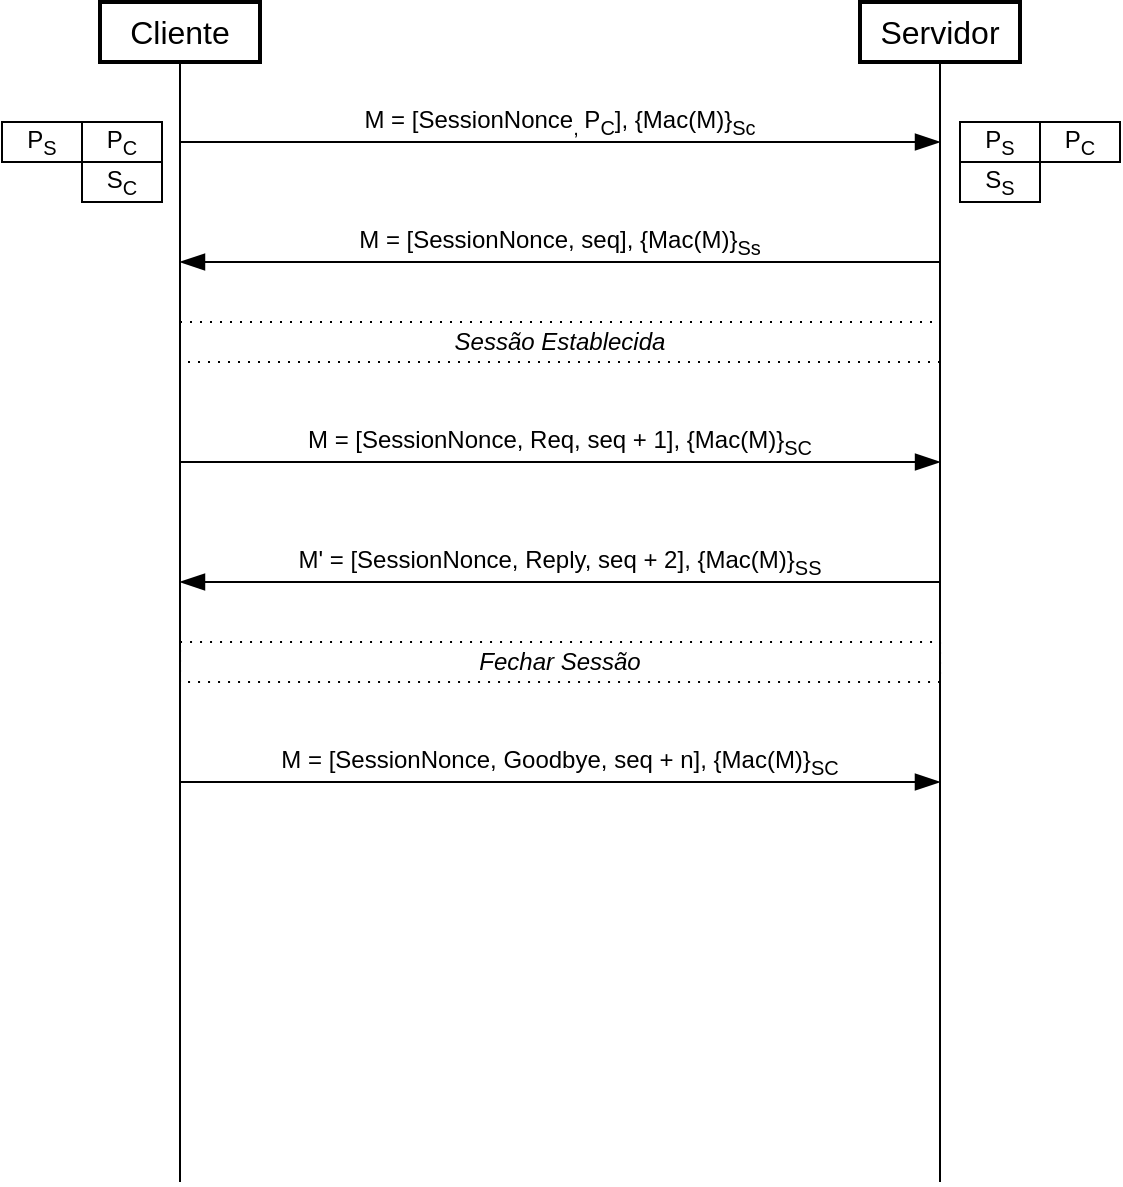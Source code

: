 <mxfile version="12.9.6" type="device"><diagram id="vlnHwCTSwjLizQ95cQI6" name="Page-1"><mxGraphModel dx="789" dy="418" grid="0" gridSize="10" guides="0" tooltips="1" connect="1" arrows="1" fold="1" page="1" pageScale="1" pageWidth="850" pageHeight="1100" math="0" shadow="0"><root><mxCell id="0"/><mxCell id="1" parent="0"/><mxCell id="6i3elXzNJEvNFYUqDO2z-3" value="" style="endArrow=none;html=1;entryX=0.5;entryY=1;entryDx=0;entryDy=0;endFill=0;strokeWidth=1;targetPerimeterSpacing=0;endSize=10;" parent="1" edge="1"><mxGeometry width="50" height="50" relative="1" as="geometry"><mxPoint x="160" y="880" as="sourcePoint"/><mxPoint x="160" y="320" as="targetPoint"/></mxGeometry></mxCell><mxCell id="6i3elXzNJEvNFYUqDO2z-4" value="" style="endArrow=none;html=1;entryX=0.5;entryY=1;entryDx=0;entryDy=0;endFill=0;strokeWidth=1;targetPerimeterSpacing=0;endSize=10;" parent="1" edge="1"><mxGeometry width="50" height="50" relative="1" as="geometry"><mxPoint x="540" y="880" as="sourcePoint"/><mxPoint x="540" y="320" as="targetPoint"/></mxGeometry></mxCell><mxCell id="6i3elXzNJEvNFYUqDO2z-5" value="P&lt;sub&gt;S&lt;/sub&gt;" style="text;html=1;strokeColor=#000000;fillColor=none;align=center;verticalAlign=middle;whiteSpace=wrap;rounded=0;" parent="1" vertex="1"><mxGeometry x="550" y="350" width="40" height="20" as="geometry"/></mxCell><mxCell id="6i3elXzNJEvNFYUqDO2z-7" value="P&lt;sub&gt;C&lt;/sub&gt;" style="text;html=1;strokeColor=#000000;fillColor=none;align=center;verticalAlign=middle;whiteSpace=wrap;rounded=0;" parent="1" vertex="1"><mxGeometry x="590" y="350" width="40" height="20" as="geometry"/></mxCell><mxCell id="6i3elXzNJEvNFYUqDO2z-8" value="P&lt;sub&gt;S&lt;/sub&gt;" style="text;html=1;strokeColor=#000000;fillColor=none;align=center;verticalAlign=middle;whiteSpace=wrap;rounded=0;" parent="1" vertex="1"><mxGeometry x="71" y="350" width="40" height="20" as="geometry"/></mxCell><mxCell id="6i3elXzNJEvNFYUqDO2z-9" value="P&lt;sub&gt;C&lt;/sub&gt;" style="text;html=1;strokeColor=#000000;fillColor=none;align=center;verticalAlign=middle;whiteSpace=wrap;rounded=0;" parent="1" vertex="1"><mxGeometry x="111" y="350" width="40" height="20" as="geometry"/></mxCell><mxCell id="6i3elXzNJEvNFYUqDO2z-10" value="S&lt;sub&gt;C&lt;/sub&gt;" style="text;html=1;strokeColor=#000000;fillColor=none;align=center;verticalAlign=middle;whiteSpace=wrap;rounded=0;" parent="1" vertex="1"><mxGeometry x="111" y="370" width="40" height="20" as="geometry"/></mxCell><mxCell id="6i3elXzNJEvNFYUqDO2z-11" value="S&lt;sub&gt;S&lt;/sub&gt;" style="text;html=1;strokeColor=#000000;fillColor=none;align=center;verticalAlign=middle;whiteSpace=wrap;rounded=0;" parent="1" vertex="1"><mxGeometry x="550" y="370" width="40" height="20" as="geometry"/></mxCell><mxCell id="6i3elXzNJEvNFYUqDO2z-12" value="" style="endArrow=blockThin;html=1;entryX=1;entryY=1;entryDx=0;entryDy=0;endFill=1;strokeWidth=1;targetPerimeterSpacing=0;endSize=10;" parent="1" edge="1" target="P5Y6xQkYIX_ayvG6Gcqc-6"><mxGeometry width="50" height="50" relative="1" as="geometry"><mxPoint x="160" y="360" as="sourcePoint"/><mxPoint x="640" y="360" as="targetPoint"/></mxGeometry></mxCell><mxCell id="6i3elXzNJEvNFYUqDO2z-13" value="" style="endArrow=blockThin;html=1;endFill=1;strokeWidth=1;targetPerimeterSpacing=0;endSize=10;" parent="1" edge="1"><mxGeometry width="50" height="50" relative="1" as="geometry"><mxPoint x="540" y="420" as="sourcePoint"/><mxPoint x="160" y="420" as="targetPoint"/></mxGeometry></mxCell><mxCell id="6i3elXzNJEvNFYUqDO2z-16" value="" style="endArrow=blockThin;html=1;entryX=1;entryY=1;entryDx=0;entryDy=0;endFill=1;strokeWidth=1;targetPerimeterSpacing=0;endSize=10;" parent="1" edge="1" target="P5Y6xQkYIX_ayvG6Gcqc-47"><mxGeometry width="50" height="50" relative="1" as="geometry"><mxPoint x="159.98" y="520" as="sourcePoint"/><mxPoint x="639.99" y="520" as="targetPoint"/></mxGeometry></mxCell><mxCell id="6i3elXzNJEvNFYUqDO2z-17" value="" style="endArrow=blockThin;html=1;exitX=1;exitY=1;exitDx=0;exitDy=0;endFill=1;strokeWidth=1;targetPerimeterSpacing=0;endSize=10;" parent="1" edge="1" source="P5Y6xQkYIX_ayvG6Gcqc-49"><mxGeometry width="50" height="50" relative="1" as="geometry"><mxPoint x="639.99" y="580" as="sourcePoint"/><mxPoint x="160" y="580" as="targetPoint"/></mxGeometry></mxCell><mxCell id="P5Y6xQkYIX_ayvG6Gcqc-6" value="M = [SessionNonce&lt;sub&gt;, &lt;/sub&gt;P&lt;sub&gt;C&lt;/sub&gt;], {Mac(M)}&lt;sub&gt;Sc &lt;/sub&gt;&lt;br&gt;&lt;sup&gt;&lt;/sup&gt;" style="text;html=1;strokeColor=none;fillColor=none;align=center;verticalAlign=middle;whiteSpace=wrap;rounded=0;rotation=0;" parent="1" vertex="1"><mxGeometry x="160" y="340" width="380" height="20" as="geometry"/></mxCell><mxCell id="P5Y6xQkYIX_ayvG6Gcqc-9" value="M = [SessionNonce, seq], {Mac(M)}&lt;sub&gt;Ss&lt;/sub&gt;&lt;br&gt;&lt;sub&gt;&lt;/sub&gt;" style="text;html=1;strokeColor=none;fillColor=none;align=center;verticalAlign=middle;whiteSpace=wrap;rounded=0;rotation=0;" parent="1" vertex="1"><mxGeometry x="160" y="400" width="380" height="20" as="geometry"/></mxCell><mxCell id="P5Y6xQkYIX_ayvG6Gcqc-47" value="M = [SessionNonce, Req, seq + 1], {Mac(M)}&lt;sub&gt;SC&lt;/sub&gt;" style="text;html=1;strokeColor=none;fillColor=none;align=center;verticalAlign=middle;whiteSpace=wrap;rounded=0;rotation=0;" parent="1" vertex="1"><mxGeometry x="160.02" y="500" width="380" height="20" as="geometry"/></mxCell><mxCell id="P5Y6xQkYIX_ayvG6Gcqc-49" value="M' = [SessionNonce, Reply, seq + 2], {Mac(M)}&lt;sub&gt;SS&lt;/sub&gt;" style="text;html=1;strokeColor=none;fillColor=none;align=center;verticalAlign=middle;whiteSpace=wrap;rounded=0;rotation=0;" parent="1" vertex="1"><mxGeometry x="160" y="560" width="380" height="20" as="geometry"/></mxCell><mxCell id="CBtLZJps3JJLVHlW8cVL-9" value="" style="endArrow=blockThin;html=1;entryX=1;entryY=1;entryDx=0;entryDy=0;endFill=1;strokeWidth=1;targetPerimeterSpacing=0;endSize=10;" parent="1" target="CBtLZJps3JJLVHlW8cVL-11" edge="1"><mxGeometry width="50" height="50" relative="1" as="geometry"><mxPoint x="160" y="680" as="sourcePoint"/><mxPoint x="630" y="680" as="targetPoint"/></mxGeometry></mxCell><mxCell id="CBtLZJps3JJLVHlW8cVL-11" value="M = [SessionNonce, Goodbye, seq + n], {Mac(M)}&lt;sub&gt;SC&lt;/sub&gt;" style="text;html=1;strokeColor=none;fillColor=none;align=center;verticalAlign=middle;whiteSpace=wrap;rounded=0;rotation=0;" parent="1" vertex="1"><mxGeometry x="160" y="660" width="379.98" height="20" as="geometry"/></mxCell><mxCell id="wMmJoz-A8fTSXgMuitev-5" value="&lt;i&gt;Sessão Establecida&lt;/i&gt;" style="text;html=1;strokeColor=#000000;fillColor=none;align=center;verticalAlign=middle;whiteSpace=wrap;rounded=0;dashed=1;dashPattern=1 4;" parent="1" vertex="1"><mxGeometry x="160" y="450" width="380" height="20" as="geometry"/></mxCell><mxCell id="wMmJoz-A8fTSXgMuitev-6" value="&lt;div&gt;&lt;i&gt;Fechar Sessão&lt;/i&gt;&lt;/div&gt;" style="text;html=1;strokeColor=#000000;fillColor=none;align=center;verticalAlign=middle;whiteSpace=wrap;rounded=0;dashed=1;dashPattern=1 4;" parent="1" vertex="1"><mxGeometry x="160.02" y="610" width="380" height="20" as="geometry"/></mxCell><mxCell id="c4VxPTMFJLzUX_uzeELi-2" value="&lt;font style=&quot;font-size: 16px&quot;&gt;Servidor&lt;/font&gt;" style="rounded=0;whiteSpace=wrap;html=1;strokeColor=#000000;strokeWidth=2;" vertex="1" parent="1"><mxGeometry x="500" y="290" width="80" height="30" as="geometry"/></mxCell><mxCell id="c4VxPTMFJLzUX_uzeELi-3" value="&lt;font style=&quot;font-size: 16px&quot;&gt;Cliente&lt;/font&gt;" style="rounded=0;whiteSpace=wrap;html=1;strokeColor=#000000;strokeWidth=2;" vertex="1" parent="1"><mxGeometry x="120.0" y="290" width="80" height="30" as="geometry"/></mxCell></root></mxGraphModel></diagram></mxfile>